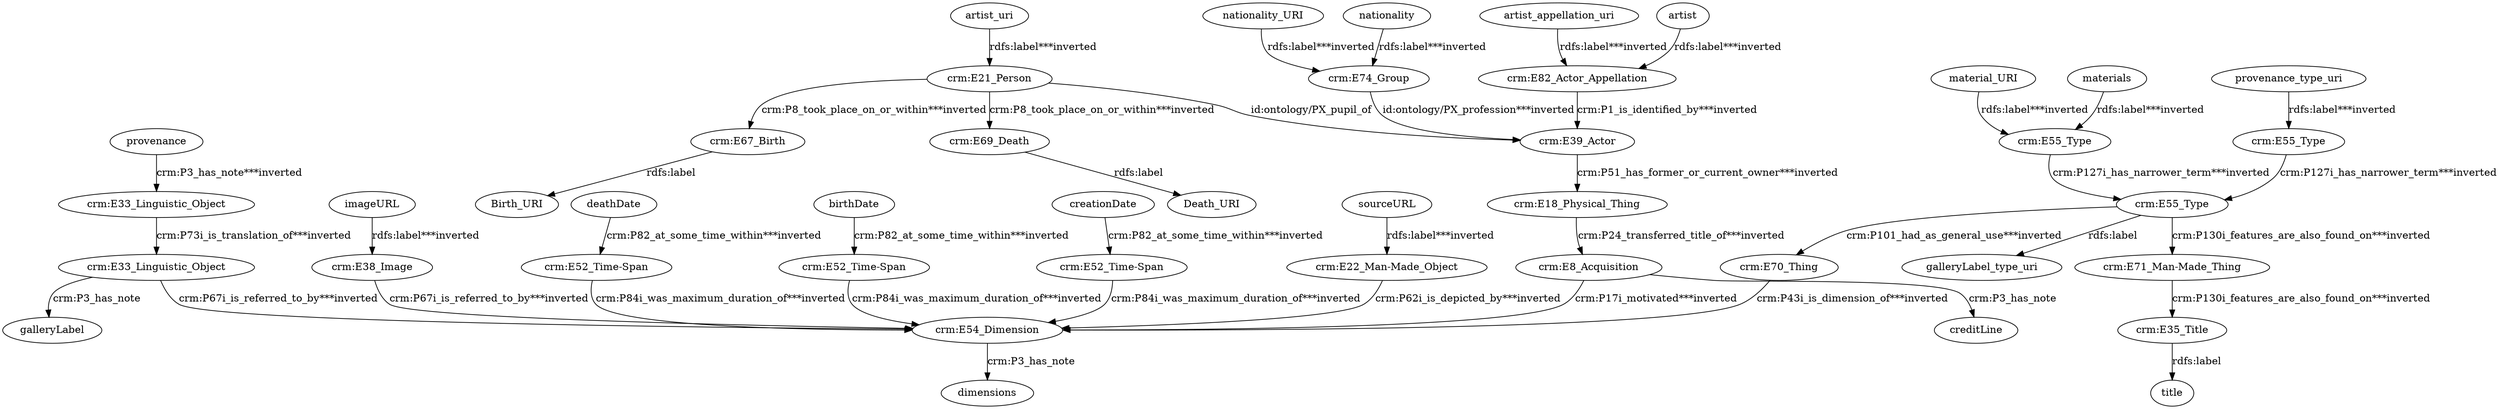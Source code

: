 digraph {
  artist [type=attribute_name,label=artist]
  "crm:E82_Actor_Appellation1" [type=class_uri,label="crm:E82_Actor_Appellation"]
  artist_appellation_uri [type=attribute_name,label=artist_appellation_uri]
  artist_uri [type=attribute_name,label=artist_uri]
  "crm:E21_Person1" [type=class_uri,label="crm:E21_Person"]
  birthDate [type=attribute_name,label=birthDate]
  "crm:E52_Time-Span1" [type=class_uri,label="crm:E52_Time-Span"]
  creationDate [type=attribute_name,label=creationDate]
  "crm:E52_Time-Span4" [type=class_uri,label="crm:E52_Time-Span"]
  "crm:E18_Physical_Thing" [type=class_uri,label="crm:E18_Physical_Thing"]
  "crm:E8_Acquisition1" [type=class_uri,label="crm:E8_Acquisition"]
  "crm:E39_Actor" [type=class_uri,label="crm:E39_Actor"]
  "crm:E67_Birth1" [type=class_uri,label="crm:E67_Birth"]
  "crm:E69_Death1" [type=class_uri,label="crm:E69_Death"]
  "crm:E22_Man-Made_Object1" [type=class_uri,label="crm:E22_Man-Made_Object"]
  "crm:E54_Dimension1" [type=class_uri,label="crm:E54_Dimension"]
  "crm:E33_Linguistic_Object1" [type=class_uri,label="crm:E33_Linguistic_Object"]
  "crm:E33_Linguistic_Object2" [type=class_uri,label="crm:E33_Linguistic_Object"]
  galleryLabel [type=attribute_name,label=galleryLabel]
  "crm:E35_Title1" [type=class_uri,label="crm:E35_Title"]
  title [type=attribute_name,label=title]
  "crm:E38_Image1" [type=class_uri,label="crm:E38_Image"]
  "crm:E52_Time-Span2" [type=class_uri,label="crm:E52_Time-Span"]
  dimensions [type=attribute_name,label=dimensions]
  "crm:E55_Type1" [type=class_uri,label="crm:E55_Type"]
  "crm:E55_Type3" [type=class_uri,label="crm:E55_Type"]
  "crm:E55_Type2" [type=class_uri,label="crm:E55_Type"]
  "crm:E70_Thing" [type=class_uri,label="crm:E70_Thing"]
  "crm:E71_Man-Made_Thing" [type=class_uri,label="crm:E71_Man-Made_Thing"]
  galleryLabel_type_uri [type=attribute_name,label=galleryLabel_type_uri]
  Birth_URI [type=attribute_name,label=Birth_URI]
  Death_URI [type=attribute_name,label=Death_URI]
  "crm:E74_Group1" [type=class_uri,label="crm:E74_Group"]
  creditLine [type=attribute_name,label=creditLine]
  deathDate [type=attribute_name,label=deathDate]
  imageURL [type=attribute_name,label=imageURL]
  material_URI [type=attribute_name,label=material_URI]
  materials [type=attribute_name,label=materials]
  nationality [type=attribute_name,label=nationality]
  nationality_URI [type=attribute_name,label=nationality_URI]
  provenance [type=attribute_name,label=provenance]
  provenance_type_uri [type=attribute_name,label=provenance_type_uri]
  sourceURL [type=attribute_name,label=sourceURL]
  artist -> "crm:E82_Actor_Appellation1" [type=st_property_uri,label="rdfs:label***inverted",weight=1]
  artist_appellation_uri -> "crm:E82_Actor_Appellation1" [type=st_property_uri,label="rdfs:label***inverted",weight=1]
  artist_uri -> "crm:E21_Person1" [type=st_property_uri,label="rdfs:label***inverted",weight=1]
  birthDate -> "crm:E52_Time-Span1" [type=st_property_uri,label="crm:P82_at_some_time_within***inverted",weight=1]
  creationDate -> "crm:E52_Time-Span4" [type=st_property_uri,label="crm:P82_at_some_time_within***inverted",weight=1]
  "crm:E18_Physical_Thing" -> "crm:E8_Acquisition1" [type=direct_property_uri,label="crm:P24_transferred_title_of***inverted",weight=1]
  "crm:E21_Person1" -> "crm:E39_Actor" [label="id:ontology/PX_pupil_of",type=direct_property_uri,weight=1]
  "crm:E21_Person1" -> "crm:E67_Birth1" [type=inherited,label="crm:P8_took_place_on_or_within***inverted",weight=4]
  "crm:E21_Person1" -> "crm:E69_Death1" [type=inherited,label="crm:P8_took_place_on_or_within***inverted",weight=4]
  "crm:E22_Man-Made_Object1" -> "crm:E54_Dimension1" [type=inherited,label="crm:P62i_is_depicted_by***inverted",weight=4]
  "crm:E33_Linguistic_Object1" -> "crm:E33_Linguistic_Object2" [type=direct_property_uri,label="crm:P73i_is_translation_of***inverted",weight=1]
  "crm:E33_Linguistic_Object2" -> "crm:E54_Dimension1" [type=inherited,label="crm:P67i_is_referred_to_by***inverted",weight=4]
  "crm:E33_Linguistic_Object2" -> galleryLabel [label="crm:P3_has_note",type=st_property_uri]
  "crm:E35_Title1" -> title [label="rdfs:label",type=st_property_uri]
  "crm:E38_Image1" -> "crm:E54_Dimension1" [type=inherited,label="crm:P67i_is_referred_to_by***inverted",weight=4]
  "crm:E39_Actor" -> "crm:E18_Physical_Thing" [type=direct_property_uri,label="crm:P51_has_former_or_current_owner***inverted",weight=1]
  "crm:E52_Time-Span1" -> "crm:E54_Dimension1" [type=direct_property_uri,label="crm:P84i_was_maximum_duration_of***inverted",weight=1]
  "crm:E52_Time-Span2" -> "crm:E54_Dimension1" [type=direct_property_uri,label="crm:P84i_was_maximum_duration_of***inverted",weight=1]
  "crm:E52_Time-Span4" -> "crm:E54_Dimension1" [type=direct_property_uri,label="crm:P84i_was_maximum_duration_of***inverted",weight=1]
  "crm:E54_Dimension1" -> dimensions [label="crm:P3_has_note",type=st_property_uri]
  "crm:E55_Type1" -> "crm:E55_Type3" [type=direct_property_uri,label="crm:P127i_has_narrower_term***inverted",weight=1]
  "crm:E55_Type2" -> "crm:E55_Type3" [type=direct_property_uri,label="crm:P127i_has_narrower_term***inverted",weight=1]
  "crm:E55_Type3" -> "crm:E70_Thing" [type=direct_property_uri,label="crm:P101_had_as_general_use***inverted",weight=1]
  "crm:E55_Type3" -> "crm:E71_Man-Made_Thing" [type=inherited,label="crm:P130i_features_are_also_found_on***inverted",weight=4]
  "crm:E55_Type3" -> galleryLabel_type_uri [label="rdfs:label",type=st_property_uri]
  "crm:E67_Birth1" -> Birth_URI [label="rdfs:label",type=st_property_uri]
  "crm:E69_Death1" -> Death_URI [label="rdfs:label",type=st_property_uri]
  "crm:E70_Thing" -> "crm:E54_Dimension1" [type=direct_property_uri,label="crm:P43i_is_dimension_of***inverted",weight=1]
  "crm:E71_Man-Made_Thing" -> "crm:E35_Title1" [type=inherited,label="crm:P130i_features_are_also_found_on***inverted",weight=4]
  "crm:E74_Group1" -> "crm:E39_Actor" [type=direct_property_uri,label="id:ontology/PX_profession***inverted",weight=1]
  "crm:E82_Actor_Appellation1" -> "crm:E39_Actor" [type=inherited,label="crm:P1_is_identified_by***inverted",weight=4]
  "crm:E8_Acquisition1" -> creditLine [label="crm:P3_has_note",type=st_property_uri]
  "crm:E8_Acquisition1" -> "crm:E54_Dimension1" [type=inherited,label="crm:P17i_motivated***inverted",weight=4]
  deathDate -> "crm:E52_Time-Span2" [type=st_property_uri,label="crm:P82_at_some_time_within***inverted",weight=1]
  imageURL -> "crm:E38_Image1" [type=st_property_uri,label="rdfs:label***inverted",weight=1]
  material_URI -> "crm:E55_Type1" [type=st_property_uri,label="rdfs:label***inverted",weight=1]
  materials -> "crm:E55_Type1" [type=st_property_uri,label="rdfs:label***inverted",weight=1]
  nationality -> "crm:E74_Group1" [type=st_property_uri,label="rdfs:label***inverted",weight=1]
  nationality_URI -> "crm:E74_Group1" [type=st_property_uri,label="rdfs:label***inverted",weight=1]
  provenance -> "crm:E33_Linguistic_Object1" [type=st_property_uri,label="crm:P3_has_note***inverted",weight=1]
  provenance_type_uri -> "crm:E55_Type2" [type=st_property_uri,label="rdfs:label***inverted",weight=1]
  sourceURL -> "crm:E22_Man-Made_Object1" [type=st_property_uri,label="rdfs:label***inverted",weight=1]
}
